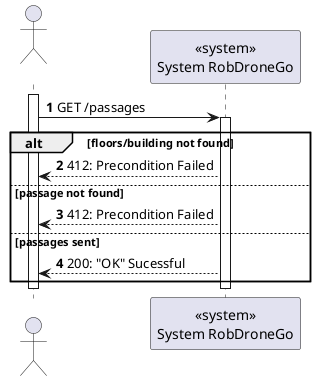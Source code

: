 @startuml
autonumber

actor " " as actor
participant "<<system>>\nSystem RobDroneGo" as sys


activate actor
actor -> sys: GET /passages

    activate sys
    alt floors/building not found
        sys --> actor : 412: Precondition Failed
    else passage not found
        actor <-- sys : 412: Precondition Failed
    else passages sent
        actor <-- sys : 200: "OK" Sucessful
    end



deactivate sys
deactivate actor

@enduml
